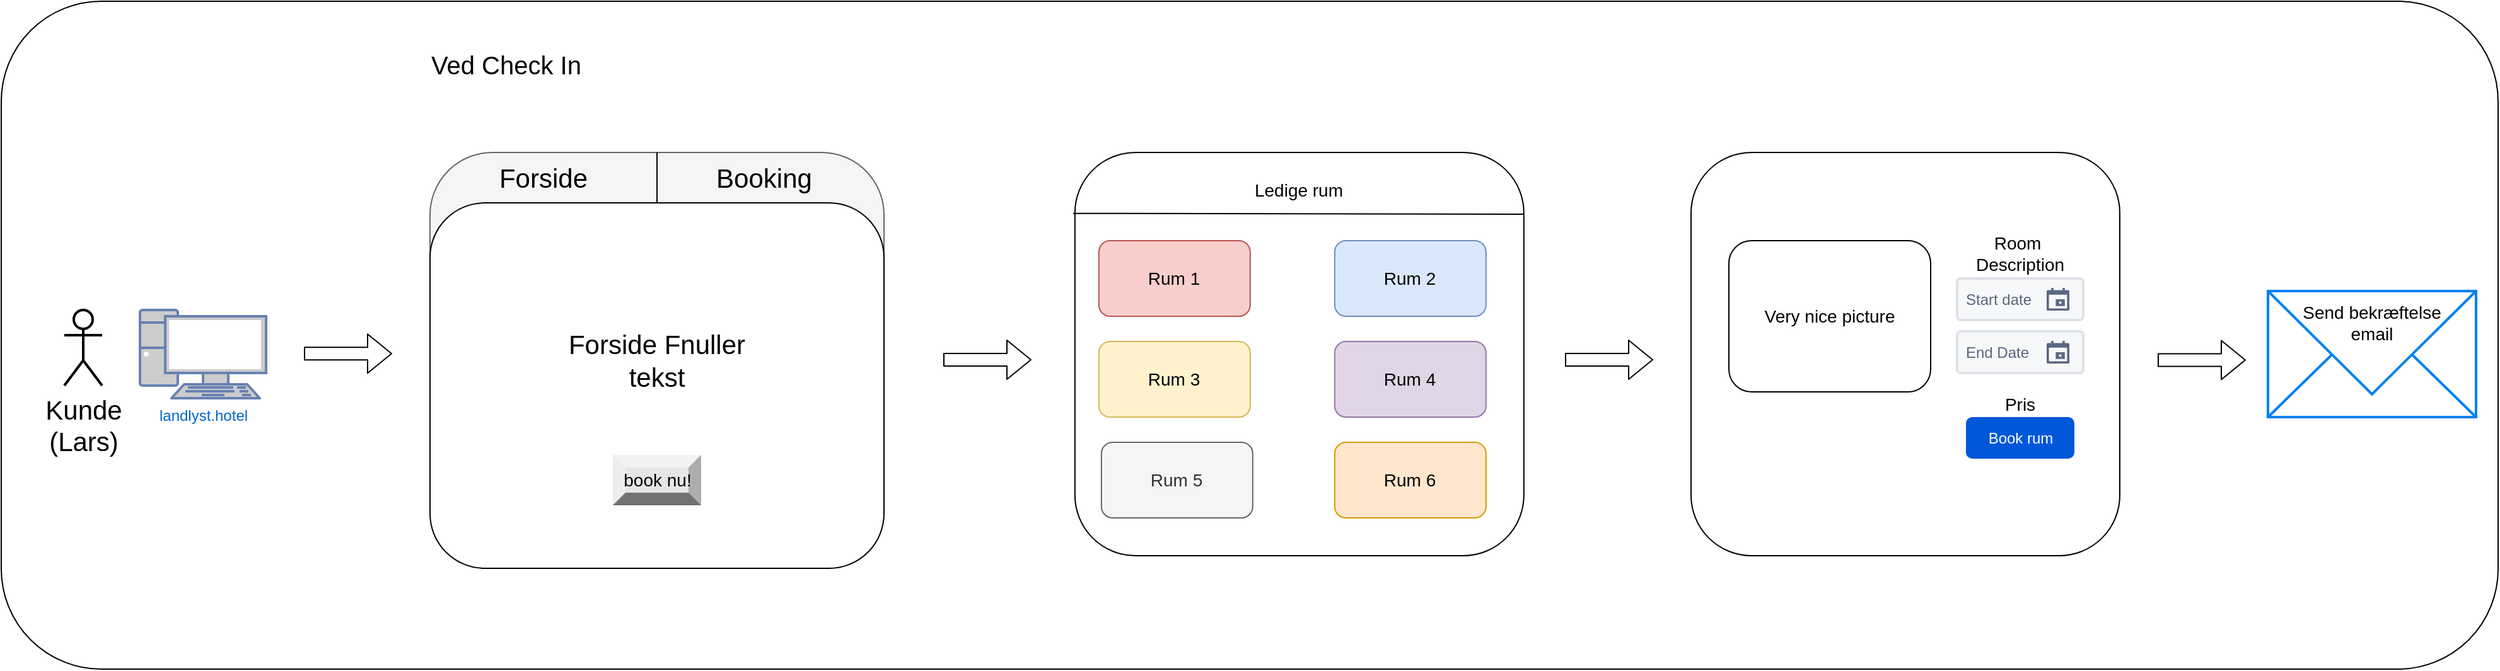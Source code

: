 <mxfile version="13.9.3" type="device"><diagram id="d_hRYd3-usWaQ0_0DbQq" name="Page-1"><mxGraphModel dx="1673" dy="934" grid="1" gridSize="10" guides="1" tooltips="1" connect="1" arrows="1" fold="1" page="1" pageScale="1" pageWidth="827" pageHeight="1169" math="0" shadow="0"><root><mxCell id="0"/><mxCell id="1" parent="0"/><mxCell id="TQYlxFLh1OYEDKAHKmUP-1" value="" style="rounded=1;whiteSpace=wrap;html=1;" vertex="1" parent="1"><mxGeometry x="10" width="1980" height="530" as="geometry"/></mxCell><mxCell id="TQYlxFLh1OYEDKAHKmUP-45" value="" style="html=1;verticalLabelPosition=bottom;align=center;labelBackgroundColor=#ffffff;verticalAlign=top;strokeWidth=2;strokeColor=#0080F0;shadow=0;dashed=0;shape=mxgraph.ios7.icons.mail;fontSize=14;" vertex="1" parent="1"><mxGeometry x="1807.5" y="230" width="165" height="100" as="geometry"/></mxCell><mxCell id="TQYlxFLh1OYEDKAHKmUP-2" value="Ved Check In" style="text;html=1;align=center;verticalAlign=middle;resizable=0;points=[];autosize=1;strokeWidth=6;fontSize=20;" vertex="1" parent="1"><mxGeometry x="345" y="35" width="130" height="30" as="geometry"/></mxCell><mxCell id="TQYlxFLh1OYEDKAHKmUP-3" value="Kunde&lt;br&gt;(Lars)" style="shape=umlActor;verticalLabelPosition=bottom;verticalAlign=top;html=1;outlineConnect=0;strokeWidth=2;fontSize=21;" vertex="1" parent="1"><mxGeometry x="60" y="245" width="30" height="60" as="geometry"/></mxCell><mxCell id="TQYlxFLh1OYEDKAHKmUP-4" value="landlyst.hotel" style="fontColor=#0066CC;verticalAlign=top;verticalLabelPosition=bottom;labelPosition=center;align=center;html=1;outlineConnect=0;fillColor=#CCCCCC;strokeColor=#6881B3;gradientColor=none;gradientDirection=north;strokeWidth=2;shape=mxgraph.networks.pc;" vertex="1" parent="1"><mxGeometry x="120" y="245" width="100" height="70" as="geometry"/></mxCell><mxCell id="TQYlxFLh1OYEDKAHKmUP-5" value="" style="shape=flexArrow;endArrow=classic;html=1;fontSize=21;" edge="1" parent="1"><mxGeometry width="50" height="50" relative="1" as="geometry"><mxPoint x="250" y="279.66" as="sourcePoint"/><mxPoint x="320" y="279.66" as="targetPoint"/></mxGeometry></mxCell><mxCell id="TQYlxFLh1OYEDKAHKmUP-6" value="" style="rounded=1;whiteSpace=wrap;html=1;strokeWidth=1;fontSize=21;fillColor=#f5f5f5;strokeColor=#666666;fontColor=#333333;" vertex="1" parent="1"><mxGeometry x="350" y="120" width="360" height="330" as="geometry"/></mxCell><mxCell id="TQYlxFLh1OYEDKAHKmUP-7" value="" style="rounded=1;whiteSpace=wrap;html=1;strokeWidth=1;fontSize=21;" vertex="1" parent="1"><mxGeometry x="350" y="160" width="360" height="290" as="geometry"/></mxCell><mxCell id="TQYlxFLh1OYEDKAHKmUP-8" value="Forside" style="text;html=1;strokeColor=none;fillColor=none;align=center;verticalAlign=middle;whiteSpace=wrap;rounded=0;fontSize=21;" vertex="1" parent="1"><mxGeometry x="420" y="130" width="40" height="20" as="geometry"/></mxCell><mxCell id="TQYlxFLh1OYEDKAHKmUP-9" value="" style="endArrow=none;html=1;fontSize=21;entryX=0.5;entryY=0;entryDx=0;entryDy=0;exitX=0.5;exitY=0;exitDx=0;exitDy=0;" edge="1" parent="1" source="TQYlxFLh1OYEDKAHKmUP-7" target="TQYlxFLh1OYEDKAHKmUP-6"><mxGeometry width="50" height="50" relative="1" as="geometry"><mxPoint x="520" y="190" as="sourcePoint"/><mxPoint x="570" y="140" as="targetPoint"/></mxGeometry></mxCell><mxCell id="TQYlxFLh1OYEDKAHKmUP-10" value="Booking" style="text;html=1;strokeColor=none;fillColor=none;align=center;verticalAlign=middle;whiteSpace=wrap;rounded=0;fontSize=21;" vertex="1" parent="1"><mxGeometry x="550" y="130" width="130" height="20" as="geometry"/></mxCell><mxCell id="TQYlxFLh1OYEDKAHKmUP-11" value="Forside Fnuller tekst" style="text;html=1;strokeColor=none;fillColor=none;align=center;verticalAlign=middle;whiteSpace=wrap;rounded=0;fontSize=21;" vertex="1" parent="1"><mxGeometry x="445" y="275" width="170" height="20" as="geometry"/></mxCell><mxCell id="TQYlxFLh1OYEDKAHKmUP-12" value="book nu!" style="labelPosition=center;verticalLabelPosition=middle;align=center;html=1;shape=mxgraph.basic.shaded_button;dx=10;fillColor=#E6E6E6;strokeColor=none;fontSize=14;" vertex="1" parent="1"><mxGeometry x="495" y="360" width="70" height="40" as="geometry"/></mxCell><mxCell id="TQYlxFLh1OYEDKAHKmUP-14" value="" style="rounded=1;whiteSpace=wrap;html=1;strokeWidth=1;fontSize=14;" vertex="1" parent="1"><mxGeometry x="861.42" y="120" width="356" height="320" as="geometry"/></mxCell><mxCell id="TQYlxFLh1OYEDKAHKmUP-15" value="Ledige rum" style="text;html=1;strokeColor=none;fillColor=none;align=center;verticalAlign=middle;whiteSpace=wrap;rounded=0;fontSize=14;" vertex="1" parent="1"><mxGeometry x="1000.42" y="140" width="78" height="20" as="geometry"/></mxCell><mxCell id="TQYlxFLh1OYEDKAHKmUP-16" value="" style="endArrow=none;html=1;fontSize=14;exitX=-0.004;exitY=0.151;exitDx=0;exitDy=0;exitPerimeter=0;entryX=1;entryY=0.153;entryDx=0;entryDy=0;entryPerimeter=0;" edge="1" parent="1" source="TQYlxFLh1OYEDKAHKmUP-14" target="TQYlxFLh1OYEDKAHKmUP-14"><mxGeometry width="50" height="50" relative="1" as="geometry"><mxPoint x="897.42" y="200" as="sourcePoint"/><mxPoint x="947.42" y="150" as="targetPoint"/></mxGeometry></mxCell><mxCell id="TQYlxFLh1OYEDKAHKmUP-17" value="Rum 1" style="rounded=1;whiteSpace=wrap;html=1;strokeWidth=1;fontSize=14;fillColor=#f8cecc;strokeColor=#b85450;" vertex="1" parent="1"><mxGeometry x="880.42" y="190" width="120" height="60" as="geometry"/></mxCell><mxCell id="TQYlxFLh1OYEDKAHKmUP-18" value="Rum 2" style="rounded=1;whiteSpace=wrap;html=1;strokeWidth=1;fontSize=14;fillColor=#dae8fc;strokeColor=#6c8ebf;" vertex="1" parent="1"><mxGeometry x="1067.42" y="190" width="120" height="60" as="geometry"/></mxCell><mxCell id="TQYlxFLh1OYEDKAHKmUP-19" value="Rum 3" style="rounded=1;whiteSpace=wrap;html=1;strokeWidth=1;fontSize=14;fillColor=#fff2cc;strokeColor=#d6b656;" vertex="1" parent="1"><mxGeometry x="880.42" y="270" width="120" height="60" as="geometry"/></mxCell><mxCell id="TQYlxFLh1OYEDKAHKmUP-20" value="&lt;span&gt;Rum 4&lt;/span&gt;" style="rounded=1;whiteSpace=wrap;html=1;strokeWidth=1;fontSize=14;fillColor=#e1d5e7;strokeColor=#9673a6;" vertex="1" parent="1"><mxGeometry x="1067.42" y="270" width="120" height="60" as="geometry"/></mxCell><mxCell id="TQYlxFLh1OYEDKAHKmUP-21" value="&lt;span&gt;Rum 6&lt;/span&gt;" style="rounded=1;whiteSpace=wrap;html=1;strokeWidth=1;fontSize=14;fillColor=#ffe6cc;strokeColor=#d79b00;" vertex="1" parent="1"><mxGeometry x="1067.42" y="350" width="120" height="60" as="geometry"/></mxCell><mxCell id="TQYlxFLh1OYEDKAHKmUP-22" value="&lt;span&gt;Rum 5&lt;/span&gt;" style="rounded=1;whiteSpace=wrap;html=1;strokeWidth=1;fontSize=14;fillColor=#f5f5f5;strokeColor=#666666;fontColor=#333333;" vertex="1" parent="1"><mxGeometry x="882.42" y="350" width="120" height="60" as="geometry"/></mxCell><mxCell id="TQYlxFLh1OYEDKAHKmUP-23" value="" style="shape=flexArrow;endArrow=classic;html=1;fontSize=21;" edge="1" parent="1"><mxGeometry width="50" height="50" relative="1" as="geometry"><mxPoint x="757" y="284.5" as="sourcePoint"/><mxPoint x="827" y="284.5" as="targetPoint"/></mxGeometry></mxCell><mxCell id="TQYlxFLh1OYEDKAHKmUP-25" value="" style="shape=flexArrow;endArrow=classic;html=1;fontSize=21;" edge="1" parent="1"><mxGeometry width="50" height="50" relative="1" as="geometry"><mxPoint x="1250" y="284.5" as="sourcePoint"/><mxPoint x="1320" y="284.5" as="targetPoint"/></mxGeometry></mxCell><mxCell id="TQYlxFLh1OYEDKAHKmUP-26" value="" style="rounded=1;whiteSpace=wrap;html=1;strokeWidth=1;fontSize=14;" vertex="1" parent="1"><mxGeometry x="1350" y="120" width="340" height="320" as="geometry"/></mxCell><mxCell id="TQYlxFLh1OYEDKAHKmUP-27" value="Very nice picture" style="rounded=1;whiteSpace=wrap;html=1;strokeWidth=1;fontSize=14;" vertex="1" parent="1"><mxGeometry x="1380" y="190" width="160" height="120" as="geometry"/></mxCell><mxCell id="TQYlxFLh1OYEDKAHKmUP-28" value="Book rum" style="rounded=1;fillColor=#0057D8;strokeColor=none;html=1;fontColor=#ffffff;align=center;verticalAlign=middle;fontStyle=0;fontSize=12" vertex="1" parent="1"><mxGeometry x="1568" y="330" width="86" height="33" as="geometry"/></mxCell><mxCell id="TQYlxFLh1OYEDKAHKmUP-29" value="Pris" style="text;html=1;strokeColor=none;fillColor=none;align=center;verticalAlign=middle;whiteSpace=wrap;rounded=0;fontSize=14;" vertex="1" parent="1"><mxGeometry x="1591" y="310" width="40" height="20" as="geometry"/></mxCell><mxCell id="TQYlxFLh1OYEDKAHKmUP-30" value="Room&amp;nbsp;&lt;br&gt;Description" style="text;html=1;strokeColor=none;fillColor=none;align=center;verticalAlign=middle;whiteSpace=wrap;rounded=0;fontSize=14;" vertex="1" parent="1"><mxGeometry x="1591" y="190" width="40" height="20" as="geometry"/></mxCell><mxCell id="TQYlxFLh1OYEDKAHKmUP-32" value="Start date" style="rounded=1;arcSize=9;fillColor=#F7F8F9;align=left;spacingLeft=5;strokeColor=#DEE1E6;html=1;strokeWidth=2;fontColor=#596780;fontSize=12" vertex="1" parent="1"><mxGeometry x="1561" y="220" width="100" height="33" as="geometry"/></mxCell><mxCell id="TQYlxFLh1OYEDKAHKmUP-33" value="" style="shape=mxgraph.gmdl.calendar;fillColor=#5A6881;strokeColor=none" vertex="1" parent="TQYlxFLh1OYEDKAHKmUP-32"><mxGeometry x="1" y="0.5" width="18" height="18" relative="1" as="geometry"><mxPoint x="-29" y="-9" as="offset"/></mxGeometry></mxCell><mxCell id="TQYlxFLh1OYEDKAHKmUP-34" value="End Date" style="rounded=1;arcSize=9;fillColor=#F7F8F9;align=left;spacingLeft=5;strokeColor=#DEE1E6;html=1;strokeWidth=2;fontColor=#596780;fontSize=12" vertex="1" parent="1"><mxGeometry x="1561" y="262" width="100" height="33" as="geometry"/></mxCell><mxCell id="TQYlxFLh1OYEDKAHKmUP-35" value="" style="shape=mxgraph.gmdl.calendar;fillColor=#5A6881;strokeColor=none" vertex="1" parent="TQYlxFLh1OYEDKAHKmUP-34"><mxGeometry x="1" y="0.5" width="18" height="18" relative="1" as="geometry"><mxPoint x="-29" y="-9" as="offset"/></mxGeometry></mxCell><mxCell id="TQYlxFLh1OYEDKAHKmUP-43" value="" style="shape=flexArrow;endArrow=classic;html=1;fontSize=21;" edge="1" parent="1"><mxGeometry width="50" height="50" relative="1" as="geometry"><mxPoint x="1720" y="284.71" as="sourcePoint"/><mxPoint x="1790" y="284.71" as="targetPoint"/></mxGeometry></mxCell><mxCell id="TQYlxFLh1OYEDKAHKmUP-44" value="Send bekræftelse email" style="text;html=1;strokeColor=none;fillColor=none;align=center;verticalAlign=middle;whiteSpace=wrap;rounded=0;fontSize=14;" vertex="1" parent="1"><mxGeometry x="1830" y="235" width="120" height="40" as="geometry"/></mxCell></root></mxGraphModel></diagram></mxfile>